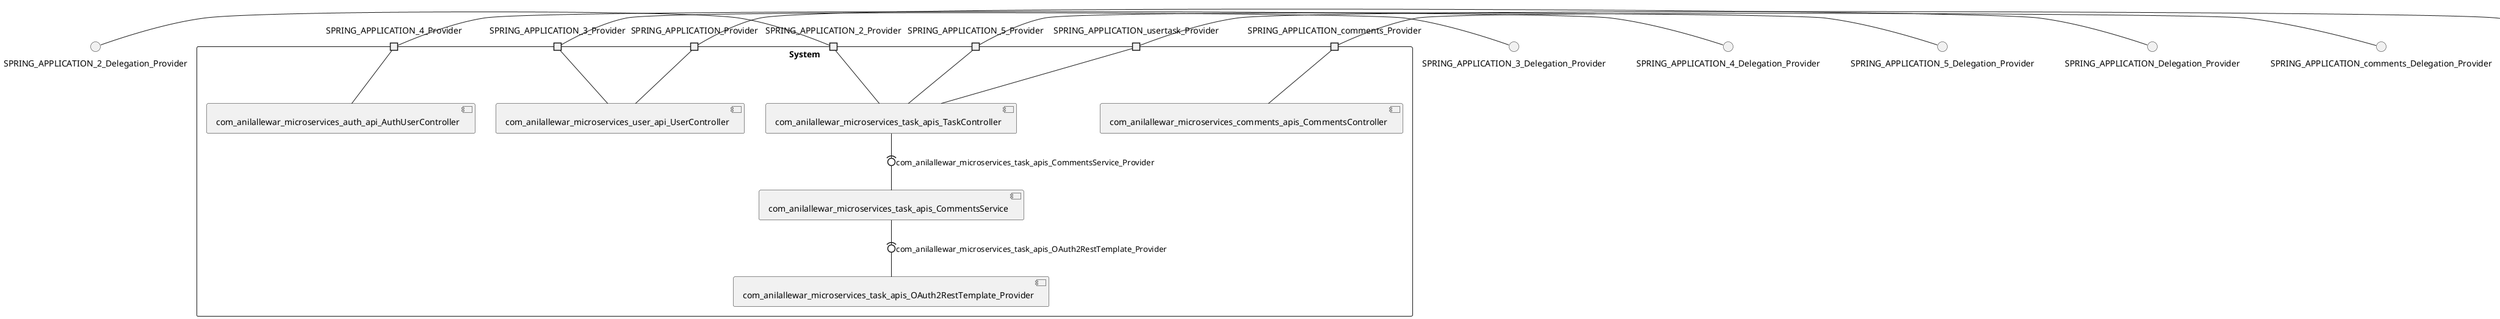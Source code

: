 @startuml
skinparam fixCircleLabelOverlapping true
skinparam componentStyle uml2
() SPRING_APPLICATION_2_Delegation_Provider
() SPRING_APPLICATION_3_Delegation_Provider
() SPRING_APPLICATION_4_Delegation_Provider
() SPRING_APPLICATION_5_Delegation_Provider
() SPRING_APPLICATION_Delegation_Provider
() SPRING_APPLICATION_comments_Delegation_Provider
() SPRING_APPLICATION_usertask_Delegation_Provider
rectangle System {
[com_anilallewar_microservices_auth_api_AuthUserController] [[anilallewar-microservices-basics-spring-boot.repository#_DBAdylLREe-HZL-bJBK_Hg]]
[com_anilallewar_microservices_comments_apis_CommentsController] [[anilallewar-microservices-basics-spring-boot.repository#_DBAdylLREe-HZL-bJBK_Hg]]
[com_anilallewar_microservices_task_apis_CommentsService] [[anilallewar-microservices-basics-spring-boot.repository#_DBAdylLREe-HZL-bJBK_Hg]]
[com_anilallewar_microservices_task_apis_OAuth2RestTemplate_Provider] [[anilallewar-microservices-basics-spring-boot.repository#_DBAdylLREe-HZL-bJBK_Hg]]
[com_anilallewar_microservices_task_apis_TaskController] [[anilallewar-microservices-basics-spring-boot.repository#_DBAdylLREe-HZL-bJBK_Hg]]
[com_anilallewar_microservices_user_api_UserController] [[anilallewar-microservices-basics-spring-boot.repository#_DBAdylLREe-HZL-bJBK_Hg]]
port SPRING_APPLICATION_2_Provider
SPRING_APPLICATION_2_Delegation_Provider - SPRING_APPLICATION_2_Provider
SPRING_APPLICATION_2_Provider - [com_anilallewar_microservices_task_apis_TaskController]
port SPRING_APPLICATION_3_Provider
SPRING_APPLICATION_3_Delegation_Provider - SPRING_APPLICATION_3_Provider
SPRING_APPLICATION_3_Provider - [com_anilallewar_microservices_user_api_UserController]
port SPRING_APPLICATION_4_Provider
SPRING_APPLICATION_4_Delegation_Provider - SPRING_APPLICATION_4_Provider
SPRING_APPLICATION_4_Provider - [com_anilallewar_microservices_auth_api_AuthUserController]
port SPRING_APPLICATION_5_Provider
SPRING_APPLICATION_5_Delegation_Provider - SPRING_APPLICATION_5_Provider
SPRING_APPLICATION_5_Provider - [com_anilallewar_microservices_task_apis_TaskController]
port SPRING_APPLICATION_Provider
SPRING_APPLICATION_Delegation_Provider - SPRING_APPLICATION_Provider
SPRING_APPLICATION_Provider - [com_anilallewar_microservices_user_api_UserController]
port SPRING_APPLICATION_comments_Provider
SPRING_APPLICATION_comments_Delegation_Provider - SPRING_APPLICATION_comments_Provider
SPRING_APPLICATION_comments_Provider - [com_anilallewar_microservices_comments_apis_CommentsController]
port SPRING_APPLICATION_usertask_Provider
SPRING_APPLICATION_usertask_Delegation_Provider - SPRING_APPLICATION_usertask_Provider
SPRING_APPLICATION_usertask_Provider - [com_anilallewar_microservices_task_apis_TaskController]
[com_anilallewar_microservices_task_apis_TaskController] -(0- [com_anilallewar_microservices_task_apis_CommentsService] : com_anilallewar_microservices_task_apis_CommentsService_Provider
[com_anilallewar_microservices_task_apis_CommentsService] -(0- [com_anilallewar_microservices_task_apis_OAuth2RestTemplate_Provider] : com_anilallewar_microservices_task_apis_OAuth2RestTemplate_Provider
}

@enduml
